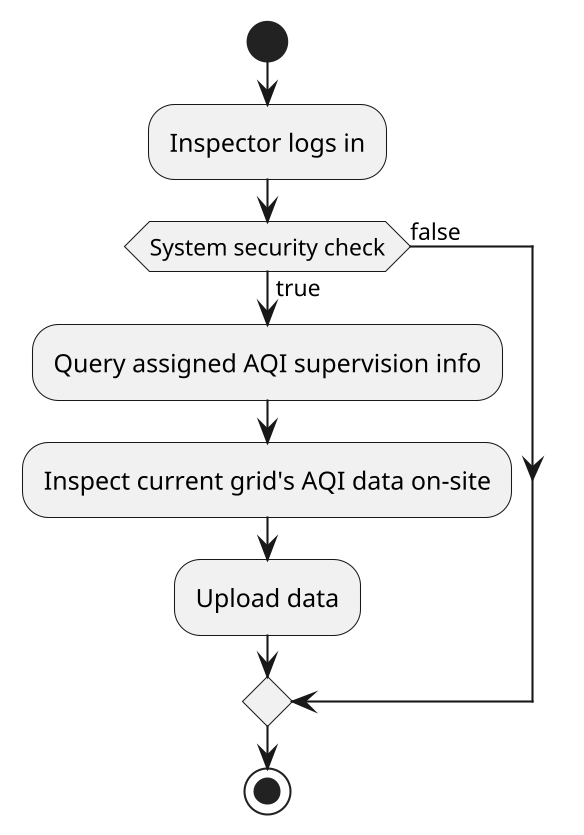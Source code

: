 @startuml
'https://plantuml.com/activity-diagram-beta
skinparam dpi 200
start
:Inspector logs in;
if (System security check) then (true)
  :Query assigned AQI supervision info;
  :Inspect current grid's AQI data on-site;
  :Upload data;
else (false)
endif

stop

@enduml
